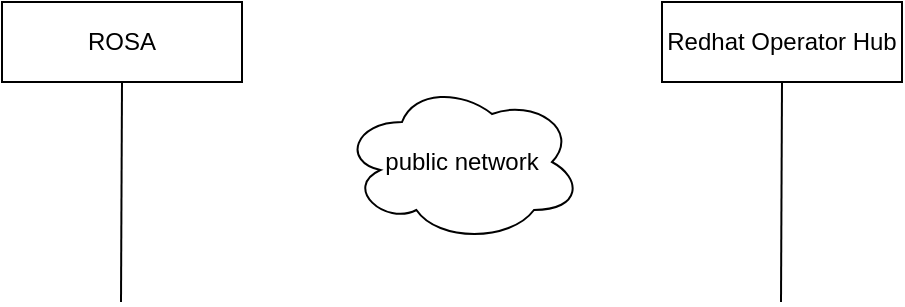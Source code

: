 <mxfile version="20.8.16" type="github"><diagram name="Page-1" id="NctXi6h-F-VKl4b1OseZ"><mxGraphModel dx="1432" dy="804" grid="1" gridSize="10" guides="1" tooltips="1" connect="1" arrows="1" fold="1" page="1" pageScale="1" pageWidth="850" pageHeight="1100" math="0" shadow="0"><root><mxCell id="0"/><mxCell id="1" parent="0"/><mxCell id="CZhz84WfhL0yADhtHRlY-1" value="ROSA" style="rounded=0;whiteSpace=wrap;html=1;" parent="1" vertex="1"><mxGeometry x="140" y="250" width="120" height="40" as="geometry"/></mxCell><mxCell id="CZhz84WfhL0yADhtHRlY-3" value="Redhat Operator Hub" style="rounded=0;whiteSpace=wrap;html=1;" parent="1" vertex="1"><mxGeometry x="470" y="250" width="120" height="40" as="geometry"/></mxCell><mxCell id="CZhz84WfhL0yADhtHRlY-4" value="" style="endArrow=none;html=1;rounded=0;entryX=0.5;entryY=1;entryDx=0;entryDy=0;" parent="1" target="CZhz84WfhL0yADhtHRlY-1" edge="1"><mxGeometry width="50" height="50" relative="1" as="geometry"><mxPoint x="199.5" y="400" as="sourcePoint"/><mxPoint x="200" y="310" as="targetPoint"/></mxGeometry></mxCell><mxCell id="CZhz84WfhL0yADhtHRlY-5" value="" style="endArrow=none;html=1;rounded=0;entryX=0.5;entryY=1;entryDx=0;entryDy=0;" parent="1" edge="1"><mxGeometry width="50" height="50" relative="1" as="geometry"><mxPoint x="529.5" y="400" as="sourcePoint"/><mxPoint x="530" y="290" as="targetPoint"/></mxGeometry></mxCell><mxCell id="CZhz84WfhL0yADhtHRlY-6" value="public network" style="ellipse;shape=cloud;whiteSpace=wrap;html=1;" parent="1" vertex="1"><mxGeometry x="310" y="290" width="120" height="80" as="geometry"/></mxCell></root></mxGraphModel></diagram></mxfile>